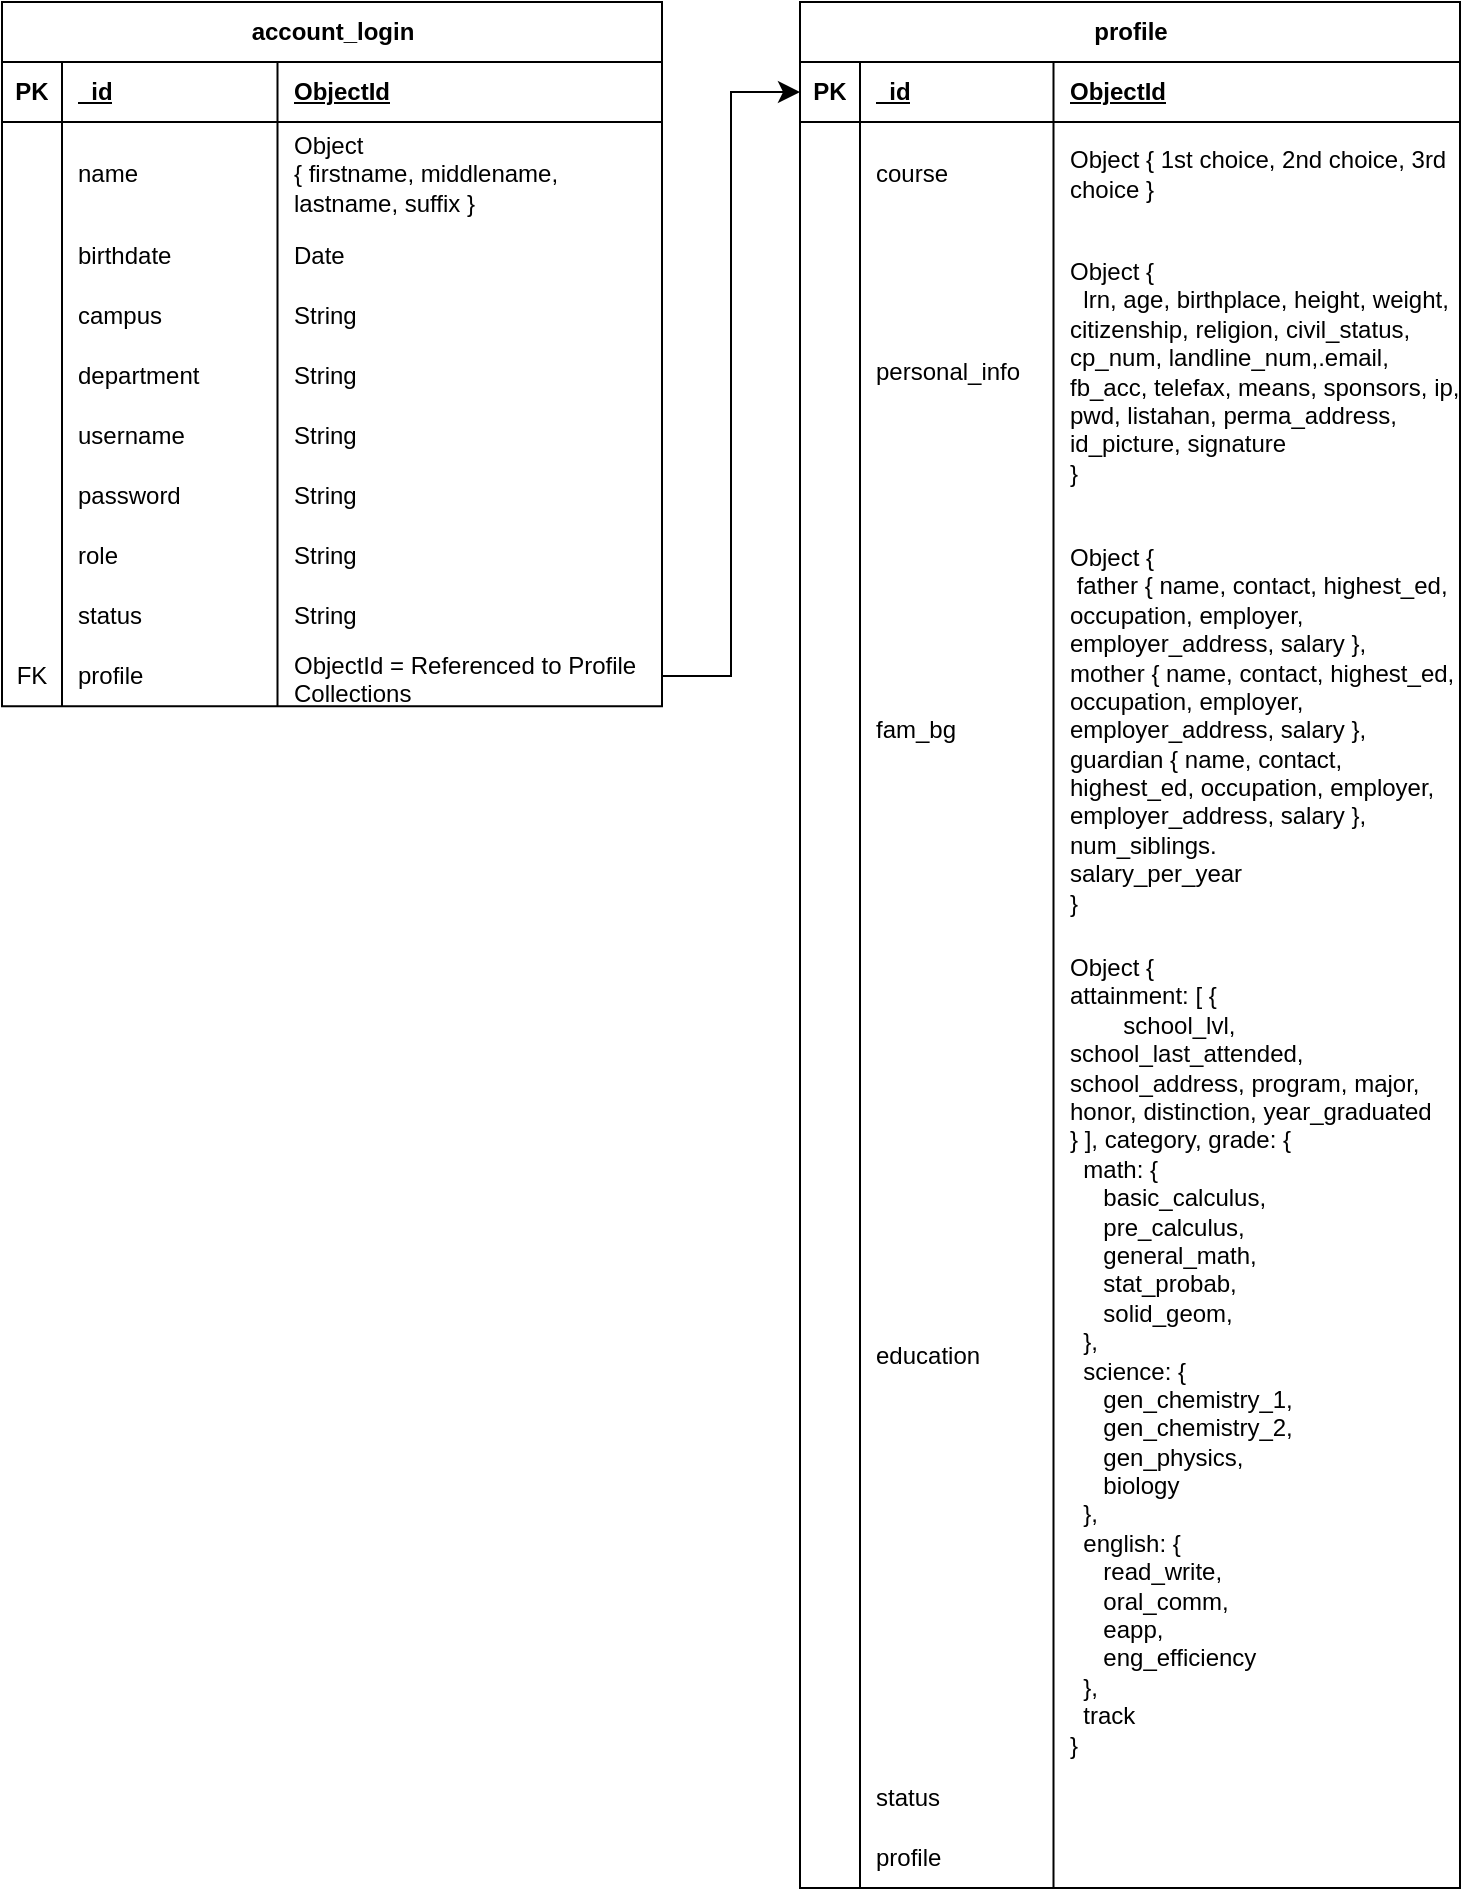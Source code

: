 <mxfile version="26.0.10">
  <diagram name="Page-1" id="4ugJvmt7bFNOuQGOyG3C">
    <mxGraphModel dx="880" dy="510" grid="0" gridSize="10" guides="1" tooltips="1" connect="1" arrows="1" fold="1" page="0" pageScale="1" pageWidth="850" pageHeight="1100" math="0" shadow="0">
      <root>
        <mxCell id="0" />
        <mxCell id="1" parent="0" />
        <mxCell id="D-i0xarBF_kTSEOnXS1Z-1" value="account_login" style="shape=table;startSize=30;container=1;collapsible=1;childLayout=tableLayout;fixedRows=1;rowLines=0;fontStyle=1;align=center;resizeLast=1;html=1;" vertex="1" parent="1">
          <mxGeometry x="74" y="249" width="330" height="352.083" as="geometry" />
        </mxCell>
        <mxCell id="D-i0xarBF_kTSEOnXS1Z-2" value="" style="shape=tableRow;horizontal=0;startSize=0;swimlaneHead=0;swimlaneBody=0;fillColor=none;collapsible=0;dropTarget=0;points=[[0,0.5],[1,0.5]];portConstraint=eastwest;top=0;left=0;right=0;bottom=1;" vertex="1" parent="D-i0xarBF_kTSEOnXS1Z-1">
          <mxGeometry y="30" width="330" height="30" as="geometry" />
        </mxCell>
        <mxCell id="D-i0xarBF_kTSEOnXS1Z-3" value="PK" style="shape=partialRectangle;connectable=0;fillColor=none;top=0;left=0;bottom=0;right=0;fontStyle=1;overflow=hidden;whiteSpace=wrap;html=1;" vertex="1" parent="D-i0xarBF_kTSEOnXS1Z-2">
          <mxGeometry width="30" height="30" as="geometry">
            <mxRectangle width="30" height="30" as="alternateBounds" />
          </mxGeometry>
        </mxCell>
        <mxCell id="D-i0xarBF_kTSEOnXS1Z-4" value="_id" style="shape=partialRectangle;connectable=0;fillColor=none;top=0;left=0;bottom=0;right=0;align=left;spacingLeft=6;fontStyle=5;overflow=hidden;whiteSpace=wrap;html=1;" vertex="1" parent="D-i0xarBF_kTSEOnXS1Z-2">
          <mxGeometry x="30" width="107.75" height="30" as="geometry">
            <mxRectangle width="107.75" height="30" as="alternateBounds" />
          </mxGeometry>
        </mxCell>
        <mxCell id="D-i0xarBF_kTSEOnXS1Z-17" value="ObjectId" style="shape=partialRectangle;connectable=0;fillColor=none;top=0;left=0;bottom=0;right=0;align=left;spacingLeft=6;fontStyle=5;overflow=hidden;whiteSpace=wrap;html=1;" vertex="1" parent="D-i0xarBF_kTSEOnXS1Z-2">
          <mxGeometry x="137.75" width="192.25" height="30" as="geometry">
            <mxRectangle width="192.25" height="30" as="alternateBounds" />
          </mxGeometry>
        </mxCell>
        <mxCell id="D-i0xarBF_kTSEOnXS1Z-5" value="" style="shape=tableRow;horizontal=0;startSize=0;swimlaneHead=0;swimlaneBody=0;fillColor=none;collapsible=0;dropTarget=0;points=[[0,0.5],[1,0.5]];portConstraint=eastwest;top=0;left=0;right=0;bottom=0;" vertex="1" parent="D-i0xarBF_kTSEOnXS1Z-1">
          <mxGeometry y="60" width="330" height="52" as="geometry" />
        </mxCell>
        <mxCell id="D-i0xarBF_kTSEOnXS1Z-6" value="" style="shape=partialRectangle;connectable=0;fillColor=none;top=0;left=0;bottom=0;right=0;editable=1;overflow=hidden;whiteSpace=wrap;html=1;" vertex="1" parent="D-i0xarBF_kTSEOnXS1Z-5">
          <mxGeometry width="30" height="52" as="geometry">
            <mxRectangle width="30" height="52" as="alternateBounds" />
          </mxGeometry>
        </mxCell>
        <mxCell id="D-i0xarBF_kTSEOnXS1Z-7" value="name" style="shape=partialRectangle;connectable=0;fillColor=none;top=0;left=0;bottom=0;right=0;align=left;spacingLeft=6;overflow=hidden;whiteSpace=wrap;html=1;" vertex="1" parent="D-i0xarBF_kTSEOnXS1Z-5">
          <mxGeometry x="30" width="107.75" height="52" as="geometry">
            <mxRectangle width="107.75" height="52" as="alternateBounds" />
          </mxGeometry>
        </mxCell>
        <mxCell id="D-i0xarBF_kTSEOnXS1Z-18" value="Object&lt;div&gt;{ firstname, middlename, lastname, suffix }&lt;/div&gt;" style="shape=partialRectangle;connectable=0;fillColor=none;top=0;left=0;bottom=0;right=0;align=left;spacingLeft=6;overflow=hidden;whiteSpace=wrap;html=1;" vertex="1" parent="D-i0xarBF_kTSEOnXS1Z-5">
          <mxGeometry x="137.75" width="192.25" height="52" as="geometry">
            <mxRectangle width="192.25" height="52" as="alternateBounds" />
          </mxGeometry>
        </mxCell>
        <mxCell id="D-i0xarBF_kTSEOnXS1Z-14" style="shape=tableRow;horizontal=0;startSize=0;swimlaneHead=0;swimlaneBody=0;fillColor=none;collapsible=0;dropTarget=0;points=[[0,0.5],[1,0.5]];portConstraint=eastwest;top=0;left=0;right=0;bottom=0;" vertex="1" parent="D-i0xarBF_kTSEOnXS1Z-1">
          <mxGeometry y="112" width="330" height="30" as="geometry" />
        </mxCell>
        <mxCell id="D-i0xarBF_kTSEOnXS1Z-15" style="shape=partialRectangle;connectable=0;fillColor=none;top=0;left=0;bottom=0;right=0;editable=1;overflow=hidden;whiteSpace=wrap;html=1;" vertex="1" parent="D-i0xarBF_kTSEOnXS1Z-14">
          <mxGeometry width="30" height="30" as="geometry">
            <mxRectangle width="30" height="30" as="alternateBounds" />
          </mxGeometry>
        </mxCell>
        <mxCell id="D-i0xarBF_kTSEOnXS1Z-16" value="birthdate" style="shape=partialRectangle;connectable=0;fillColor=none;top=0;left=0;bottom=0;right=0;align=left;spacingLeft=6;overflow=hidden;whiteSpace=wrap;html=1;" vertex="1" parent="D-i0xarBF_kTSEOnXS1Z-14">
          <mxGeometry x="30" width="107.75" height="30" as="geometry">
            <mxRectangle width="107.75" height="30" as="alternateBounds" />
          </mxGeometry>
        </mxCell>
        <mxCell id="D-i0xarBF_kTSEOnXS1Z-21" value="Date" style="shape=partialRectangle;connectable=0;fillColor=none;top=0;left=0;bottom=0;right=0;align=left;spacingLeft=6;overflow=hidden;whiteSpace=wrap;html=1;" vertex="1" parent="D-i0xarBF_kTSEOnXS1Z-14">
          <mxGeometry x="137.75" width="192.25" height="30" as="geometry">
            <mxRectangle width="192.25" height="30" as="alternateBounds" />
          </mxGeometry>
        </mxCell>
        <mxCell id="D-i0xarBF_kTSEOnXS1Z-22" style="shape=tableRow;horizontal=0;startSize=0;swimlaneHead=0;swimlaneBody=0;fillColor=none;collapsible=0;dropTarget=0;points=[[0,0.5],[1,0.5]];portConstraint=eastwest;top=0;left=0;right=0;bottom=0;" vertex="1" parent="D-i0xarBF_kTSEOnXS1Z-1">
          <mxGeometry y="142" width="330" height="30" as="geometry" />
        </mxCell>
        <mxCell id="D-i0xarBF_kTSEOnXS1Z-23" style="shape=partialRectangle;connectable=0;fillColor=none;top=0;left=0;bottom=0;right=0;editable=1;overflow=hidden;whiteSpace=wrap;html=1;" vertex="1" parent="D-i0xarBF_kTSEOnXS1Z-22">
          <mxGeometry width="30" height="30" as="geometry">
            <mxRectangle width="30" height="30" as="alternateBounds" />
          </mxGeometry>
        </mxCell>
        <mxCell id="D-i0xarBF_kTSEOnXS1Z-24" value="campus" style="shape=partialRectangle;connectable=0;fillColor=none;top=0;left=0;bottom=0;right=0;align=left;spacingLeft=6;overflow=hidden;whiteSpace=wrap;html=1;" vertex="1" parent="D-i0xarBF_kTSEOnXS1Z-22">
          <mxGeometry x="30" width="107.75" height="30" as="geometry">
            <mxRectangle width="107.75" height="30" as="alternateBounds" />
          </mxGeometry>
        </mxCell>
        <mxCell id="D-i0xarBF_kTSEOnXS1Z-25" value="String" style="shape=partialRectangle;connectable=0;fillColor=none;top=0;left=0;bottom=0;right=0;align=left;spacingLeft=6;overflow=hidden;whiteSpace=wrap;html=1;" vertex="1" parent="D-i0xarBF_kTSEOnXS1Z-22">
          <mxGeometry x="137.75" width="192.25" height="30" as="geometry">
            <mxRectangle width="192.25" height="30" as="alternateBounds" />
          </mxGeometry>
        </mxCell>
        <mxCell id="D-i0xarBF_kTSEOnXS1Z-26" style="shape=tableRow;horizontal=0;startSize=0;swimlaneHead=0;swimlaneBody=0;fillColor=none;collapsible=0;dropTarget=0;points=[[0,0.5],[1,0.5]];portConstraint=eastwest;top=0;left=0;right=0;bottom=0;" vertex="1" parent="D-i0xarBF_kTSEOnXS1Z-1">
          <mxGeometry y="172" width="330" height="30" as="geometry" />
        </mxCell>
        <mxCell id="D-i0xarBF_kTSEOnXS1Z-27" style="shape=partialRectangle;connectable=0;fillColor=none;top=0;left=0;bottom=0;right=0;editable=1;overflow=hidden;whiteSpace=wrap;html=1;" vertex="1" parent="D-i0xarBF_kTSEOnXS1Z-26">
          <mxGeometry width="30" height="30" as="geometry">
            <mxRectangle width="30" height="30" as="alternateBounds" />
          </mxGeometry>
        </mxCell>
        <mxCell id="D-i0xarBF_kTSEOnXS1Z-28" value="department" style="shape=partialRectangle;connectable=0;fillColor=none;top=0;left=0;bottom=0;right=0;align=left;spacingLeft=6;overflow=hidden;whiteSpace=wrap;html=1;" vertex="1" parent="D-i0xarBF_kTSEOnXS1Z-26">
          <mxGeometry x="30" width="107.75" height="30" as="geometry">
            <mxRectangle width="107.75" height="30" as="alternateBounds" />
          </mxGeometry>
        </mxCell>
        <mxCell id="D-i0xarBF_kTSEOnXS1Z-29" value="String" style="shape=partialRectangle;connectable=0;fillColor=none;top=0;left=0;bottom=0;right=0;align=left;spacingLeft=6;overflow=hidden;whiteSpace=wrap;html=1;" vertex="1" parent="D-i0xarBF_kTSEOnXS1Z-26">
          <mxGeometry x="137.75" width="192.25" height="30" as="geometry">
            <mxRectangle width="192.25" height="30" as="alternateBounds" />
          </mxGeometry>
        </mxCell>
        <mxCell id="D-i0xarBF_kTSEOnXS1Z-30" style="shape=tableRow;horizontal=0;startSize=0;swimlaneHead=0;swimlaneBody=0;fillColor=none;collapsible=0;dropTarget=0;points=[[0,0.5],[1,0.5]];portConstraint=eastwest;top=0;left=0;right=0;bottom=0;" vertex="1" parent="D-i0xarBF_kTSEOnXS1Z-1">
          <mxGeometry y="202" width="330" height="30" as="geometry" />
        </mxCell>
        <mxCell id="D-i0xarBF_kTSEOnXS1Z-31" style="shape=partialRectangle;connectable=0;fillColor=none;top=0;left=0;bottom=0;right=0;editable=1;overflow=hidden;whiteSpace=wrap;html=1;" vertex="1" parent="D-i0xarBF_kTSEOnXS1Z-30">
          <mxGeometry width="30" height="30" as="geometry">
            <mxRectangle width="30" height="30" as="alternateBounds" />
          </mxGeometry>
        </mxCell>
        <mxCell id="D-i0xarBF_kTSEOnXS1Z-32" value="username" style="shape=partialRectangle;connectable=0;fillColor=none;top=0;left=0;bottom=0;right=0;align=left;spacingLeft=6;overflow=hidden;whiteSpace=wrap;html=1;" vertex="1" parent="D-i0xarBF_kTSEOnXS1Z-30">
          <mxGeometry x="30" width="107.75" height="30" as="geometry">
            <mxRectangle width="107.75" height="30" as="alternateBounds" />
          </mxGeometry>
        </mxCell>
        <mxCell id="D-i0xarBF_kTSEOnXS1Z-33" value="String" style="shape=partialRectangle;connectable=0;fillColor=none;top=0;left=0;bottom=0;right=0;align=left;spacingLeft=6;overflow=hidden;whiteSpace=wrap;html=1;" vertex="1" parent="D-i0xarBF_kTSEOnXS1Z-30">
          <mxGeometry x="137.75" width="192.25" height="30" as="geometry">
            <mxRectangle width="192.25" height="30" as="alternateBounds" />
          </mxGeometry>
        </mxCell>
        <mxCell id="D-i0xarBF_kTSEOnXS1Z-34" style="shape=tableRow;horizontal=0;startSize=0;swimlaneHead=0;swimlaneBody=0;fillColor=none;collapsible=0;dropTarget=0;points=[[0,0.5],[1,0.5]];portConstraint=eastwest;top=0;left=0;right=0;bottom=0;" vertex="1" parent="D-i0xarBF_kTSEOnXS1Z-1">
          <mxGeometry y="232" width="330" height="30" as="geometry" />
        </mxCell>
        <mxCell id="D-i0xarBF_kTSEOnXS1Z-35" style="shape=partialRectangle;connectable=0;fillColor=none;top=0;left=0;bottom=0;right=0;editable=1;overflow=hidden;whiteSpace=wrap;html=1;" vertex="1" parent="D-i0xarBF_kTSEOnXS1Z-34">
          <mxGeometry width="30" height="30" as="geometry">
            <mxRectangle width="30" height="30" as="alternateBounds" />
          </mxGeometry>
        </mxCell>
        <mxCell id="D-i0xarBF_kTSEOnXS1Z-36" value="password" style="shape=partialRectangle;connectable=0;fillColor=none;top=0;left=0;bottom=0;right=0;align=left;spacingLeft=6;overflow=hidden;whiteSpace=wrap;html=1;" vertex="1" parent="D-i0xarBF_kTSEOnXS1Z-34">
          <mxGeometry x="30" width="107.75" height="30" as="geometry">
            <mxRectangle width="107.75" height="30" as="alternateBounds" />
          </mxGeometry>
        </mxCell>
        <mxCell id="D-i0xarBF_kTSEOnXS1Z-37" value="String" style="shape=partialRectangle;connectable=0;fillColor=none;top=0;left=0;bottom=0;right=0;align=left;spacingLeft=6;overflow=hidden;whiteSpace=wrap;html=1;" vertex="1" parent="D-i0xarBF_kTSEOnXS1Z-34">
          <mxGeometry x="137.75" width="192.25" height="30" as="geometry">
            <mxRectangle width="192.25" height="30" as="alternateBounds" />
          </mxGeometry>
        </mxCell>
        <mxCell id="D-i0xarBF_kTSEOnXS1Z-38" style="shape=tableRow;horizontal=0;startSize=0;swimlaneHead=0;swimlaneBody=0;fillColor=none;collapsible=0;dropTarget=0;points=[[0,0.5],[1,0.5]];portConstraint=eastwest;top=0;left=0;right=0;bottom=0;" vertex="1" parent="D-i0xarBF_kTSEOnXS1Z-1">
          <mxGeometry y="262" width="330" height="30" as="geometry" />
        </mxCell>
        <mxCell id="D-i0xarBF_kTSEOnXS1Z-39" style="shape=partialRectangle;connectable=0;fillColor=none;top=0;left=0;bottom=0;right=0;editable=1;overflow=hidden;whiteSpace=wrap;html=1;" vertex="1" parent="D-i0xarBF_kTSEOnXS1Z-38">
          <mxGeometry width="30" height="30" as="geometry">
            <mxRectangle width="30" height="30" as="alternateBounds" />
          </mxGeometry>
        </mxCell>
        <mxCell id="D-i0xarBF_kTSEOnXS1Z-40" value="role" style="shape=partialRectangle;connectable=0;fillColor=none;top=0;left=0;bottom=0;right=0;align=left;spacingLeft=6;overflow=hidden;whiteSpace=wrap;html=1;" vertex="1" parent="D-i0xarBF_kTSEOnXS1Z-38">
          <mxGeometry x="30" width="107.75" height="30" as="geometry">
            <mxRectangle width="107.75" height="30" as="alternateBounds" />
          </mxGeometry>
        </mxCell>
        <mxCell id="D-i0xarBF_kTSEOnXS1Z-41" value="String" style="shape=partialRectangle;connectable=0;fillColor=none;top=0;left=0;bottom=0;right=0;align=left;spacingLeft=6;overflow=hidden;whiteSpace=wrap;html=1;" vertex="1" parent="D-i0xarBF_kTSEOnXS1Z-38">
          <mxGeometry x="137.75" width="192.25" height="30" as="geometry">
            <mxRectangle width="192.25" height="30" as="alternateBounds" />
          </mxGeometry>
        </mxCell>
        <mxCell id="D-i0xarBF_kTSEOnXS1Z-42" style="shape=tableRow;horizontal=0;startSize=0;swimlaneHead=0;swimlaneBody=0;fillColor=none;collapsible=0;dropTarget=0;points=[[0,0.5],[1,0.5]];portConstraint=eastwest;top=0;left=0;right=0;bottom=0;" vertex="1" parent="D-i0xarBF_kTSEOnXS1Z-1">
          <mxGeometry y="292" width="330" height="30" as="geometry" />
        </mxCell>
        <mxCell id="D-i0xarBF_kTSEOnXS1Z-43" style="shape=partialRectangle;connectable=0;fillColor=none;top=0;left=0;bottom=0;right=0;editable=1;overflow=hidden;whiteSpace=wrap;html=1;" vertex="1" parent="D-i0xarBF_kTSEOnXS1Z-42">
          <mxGeometry width="30" height="30" as="geometry">
            <mxRectangle width="30" height="30" as="alternateBounds" />
          </mxGeometry>
        </mxCell>
        <mxCell id="D-i0xarBF_kTSEOnXS1Z-44" value="status" style="shape=partialRectangle;connectable=0;fillColor=none;top=0;left=0;bottom=0;right=0;align=left;spacingLeft=6;overflow=hidden;whiteSpace=wrap;html=1;" vertex="1" parent="D-i0xarBF_kTSEOnXS1Z-42">
          <mxGeometry x="30" width="107.75" height="30" as="geometry">
            <mxRectangle width="107.75" height="30" as="alternateBounds" />
          </mxGeometry>
        </mxCell>
        <mxCell id="D-i0xarBF_kTSEOnXS1Z-45" value="String" style="shape=partialRectangle;connectable=0;fillColor=none;top=0;left=0;bottom=0;right=0;align=left;spacingLeft=6;overflow=hidden;whiteSpace=wrap;html=1;" vertex="1" parent="D-i0xarBF_kTSEOnXS1Z-42">
          <mxGeometry x="137.75" width="192.25" height="30" as="geometry">
            <mxRectangle width="192.25" height="30" as="alternateBounds" />
          </mxGeometry>
        </mxCell>
        <mxCell id="D-i0xarBF_kTSEOnXS1Z-46" style="shape=tableRow;horizontal=0;startSize=0;swimlaneHead=0;swimlaneBody=0;fillColor=none;collapsible=0;dropTarget=0;points=[[0,0.5],[1,0.5]];portConstraint=eastwest;top=0;left=0;right=0;bottom=0;" vertex="1" parent="D-i0xarBF_kTSEOnXS1Z-1">
          <mxGeometry y="322" width="330" height="30" as="geometry" />
        </mxCell>
        <mxCell id="D-i0xarBF_kTSEOnXS1Z-47" value="FK" style="shape=partialRectangle;connectable=0;fillColor=none;top=0;left=0;bottom=0;right=0;editable=1;overflow=hidden;whiteSpace=wrap;html=1;" vertex="1" parent="D-i0xarBF_kTSEOnXS1Z-46">
          <mxGeometry width="30" height="30" as="geometry">
            <mxRectangle width="30" height="30" as="alternateBounds" />
          </mxGeometry>
        </mxCell>
        <mxCell id="D-i0xarBF_kTSEOnXS1Z-48" value="profile" style="shape=partialRectangle;connectable=0;fillColor=none;top=0;left=0;bottom=0;right=0;align=left;spacingLeft=6;overflow=hidden;whiteSpace=wrap;html=1;" vertex="1" parent="D-i0xarBF_kTSEOnXS1Z-46">
          <mxGeometry x="30" width="107.75" height="30" as="geometry">
            <mxRectangle width="107.75" height="30" as="alternateBounds" />
          </mxGeometry>
        </mxCell>
        <mxCell id="D-i0xarBF_kTSEOnXS1Z-49" value="ObjectId = Referenced to Profile Collections" style="shape=partialRectangle;connectable=0;fillColor=none;top=0;left=0;bottom=0;right=0;align=left;spacingLeft=6;overflow=hidden;whiteSpace=wrap;html=1;" vertex="1" parent="D-i0xarBF_kTSEOnXS1Z-46">
          <mxGeometry x="137.75" width="192.25" height="30" as="geometry">
            <mxRectangle width="192.25" height="30" as="alternateBounds" />
          </mxGeometry>
        </mxCell>
        <mxCell id="D-i0xarBF_kTSEOnXS1Z-50" value="profile" style="shape=table;startSize=30;container=1;collapsible=1;childLayout=tableLayout;fixedRows=1;rowLines=0;fontStyle=1;align=center;resizeLast=1;html=1;" vertex="1" parent="1">
          <mxGeometry x="473" y="249" width="330" height="943" as="geometry" />
        </mxCell>
        <mxCell id="D-i0xarBF_kTSEOnXS1Z-51" value="" style="shape=tableRow;horizontal=0;startSize=0;swimlaneHead=0;swimlaneBody=0;fillColor=none;collapsible=0;dropTarget=0;points=[[0,0.5],[1,0.5]];portConstraint=eastwest;top=0;left=0;right=0;bottom=1;" vertex="1" parent="D-i0xarBF_kTSEOnXS1Z-50">
          <mxGeometry y="30" width="330" height="30" as="geometry" />
        </mxCell>
        <mxCell id="D-i0xarBF_kTSEOnXS1Z-52" value="PK" style="shape=partialRectangle;connectable=0;fillColor=none;top=0;left=0;bottom=0;right=0;fontStyle=1;overflow=hidden;whiteSpace=wrap;html=1;" vertex="1" parent="D-i0xarBF_kTSEOnXS1Z-51">
          <mxGeometry width="30" height="30" as="geometry">
            <mxRectangle width="30" height="30" as="alternateBounds" />
          </mxGeometry>
        </mxCell>
        <mxCell id="D-i0xarBF_kTSEOnXS1Z-53" value="_id" style="shape=partialRectangle;connectable=0;fillColor=none;top=0;left=0;bottom=0;right=0;align=left;spacingLeft=6;fontStyle=5;overflow=hidden;whiteSpace=wrap;html=1;" vertex="1" parent="D-i0xarBF_kTSEOnXS1Z-51">
          <mxGeometry x="30" width="96.75" height="30" as="geometry">
            <mxRectangle width="96.75" height="30" as="alternateBounds" />
          </mxGeometry>
        </mxCell>
        <mxCell id="D-i0xarBF_kTSEOnXS1Z-54" value="ObjectId" style="shape=partialRectangle;connectable=0;fillColor=none;top=0;left=0;bottom=0;right=0;align=left;spacingLeft=6;fontStyle=5;overflow=hidden;whiteSpace=wrap;html=1;" vertex="1" parent="D-i0xarBF_kTSEOnXS1Z-51">
          <mxGeometry x="126.75" width="203.25" height="30" as="geometry">
            <mxRectangle width="203.25" height="30" as="alternateBounds" />
          </mxGeometry>
        </mxCell>
        <mxCell id="D-i0xarBF_kTSEOnXS1Z-55" value="" style="shape=tableRow;horizontal=0;startSize=0;swimlaneHead=0;swimlaneBody=0;fillColor=none;collapsible=0;dropTarget=0;points=[[0,0.5],[1,0.5]];portConstraint=eastwest;top=0;left=0;right=0;bottom=0;" vertex="1" parent="D-i0xarBF_kTSEOnXS1Z-50">
          <mxGeometry y="60" width="330" height="52" as="geometry" />
        </mxCell>
        <mxCell id="D-i0xarBF_kTSEOnXS1Z-56" value="" style="shape=partialRectangle;connectable=0;fillColor=none;top=0;left=0;bottom=0;right=0;editable=1;overflow=hidden;whiteSpace=wrap;html=1;" vertex="1" parent="D-i0xarBF_kTSEOnXS1Z-55">
          <mxGeometry width="30" height="52" as="geometry">
            <mxRectangle width="30" height="52" as="alternateBounds" />
          </mxGeometry>
        </mxCell>
        <mxCell id="D-i0xarBF_kTSEOnXS1Z-57" value="course" style="shape=partialRectangle;connectable=0;fillColor=none;top=0;left=0;bottom=0;right=0;align=left;spacingLeft=6;overflow=hidden;whiteSpace=wrap;html=1;" vertex="1" parent="D-i0xarBF_kTSEOnXS1Z-55">
          <mxGeometry x="30" width="96.75" height="52" as="geometry">
            <mxRectangle width="96.75" height="52" as="alternateBounds" />
          </mxGeometry>
        </mxCell>
        <mxCell id="D-i0xarBF_kTSEOnXS1Z-58" value="Object { 1st choice, 2nd choice, 3rd choice }" style="shape=partialRectangle;connectable=0;fillColor=none;top=0;left=0;bottom=0;right=0;align=left;spacingLeft=6;overflow=hidden;whiteSpace=wrap;html=1;" vertex="1" parent="D-i0xarBF_kTSEOnXS1Z-55">
          <mxGeometry x="126.75" width="203.25" height="52" as="geometry">
            <mxRectangle width="203.25" height="52" as="alternateBounds" />
          </mxGeometry>
        </mxCell>
        <mxCell id="D-i0xarBF_kTSEOnXS1Z-59" style="shape=tableRow;horizontal=0;startSize=0;swimlaneHead=0;swimlaneBody=0;fillColor=none;collapsible=0;dropTarget=0;points=[[0,0.5],[1,0.5]];portConstraint=eastwest;top=0;left=0;right=0;bottom=0;" vertex="1" parent="D-i0xarBF_kTSEOnXS1Z-50">
          <mxGeometry y="112" width="330" height="145" as="geometry" />
        </mxCell>
        <mxCell id="D-i0xarBF_kTSEOnXS1Z-60" style="shape=partialRectangle;connectable=0;fillColor=none;top=0;left=0;bottom=0;right=0;editable=1;overflow=hidden;whiteSpace=wrap;html=1;" vertex="1" parent="D-i0xarBF_kTSEOnXS1Z-59">
          <mxGeometry width="30" height="145" as="geometry">
            <mxRectangle width="30" height="145" as="alternateBounds" />
          </mxGeometry>
        </mxCell>
        <mxCell id="D-i0xarBF_kTSEOnXS1Z-61" value="personal_info" style="shape=partialRectangle;connectable=0;fillColor=none;top=0;left=0;bottom=0;right=0;align=left;spacingLeft=6;overflow=hidden;whiteSpace=wrap;html=1;" vertex="1" parent="D-i0xarBF_kTSEOnXS1Z-59">
          <mxGeometry x="30" width="96.75" height="145" as="geometry">
            <mxRectangle width="96.75" height="145" as="alternateBounds" />
          </mxGeometry>
        </mxCell>
        <mxCell id="D-i0xarBF_kTSEOnXS1Z-62" value="Object {&lt;div&gt;&amp;nbsp; lrn, age, birthplace, height, weight, citizenship, religion, civil_status, cp_num, landline_num,.email, fb_acc, telefax, means, sponsors, ip, pwd, listahan, perma_address, id_picture, signature&lt;/div&gt;&lt;div&gt;}&lt;/div&gt;" style="shape=partialRectangle;connectable=0;fillColor=none;top=0;left=0;bottom=0;right=0;align=left;spacingLeft=6;overflow=hidden;whiteSpace=wrap;html=1;" vertex="1" parent="D-i0xarBF_kTSEOnXS1Z-59">
          <mxGeometry x="126.75" width="203.25" height="145" as="geometry">
            <mxRectangle width="203.25" height="145" as="alternateBounds" />
          </mxGeometry>
        </mxCell>
        <mxCell id="D-i0xarBF_kTSEOnXS1Z-63" style="shape=tableRow;horizontal=0;startSize=0;swimlaneHead=0;swimlaneBody=0;fillColor=none;collapsible=0;dropTarget=0;points=[[0,0.5],[1,0.5]];portConstraint=eastwest;top=0;left=0;right=0;bottom=0;" vertex="1" parent="D-i0xarBF_kTSEOnXS1Z-50">
          <mxGeometry y="257" width="330" height="214" as="geometry" />
        </mxCell>
        <mxCell id="D-i0xarBF_kTSEOnXS1Z-64" style="shape=partialRectangle;connectable=0;fillColor=none;top=0;left=0;bottom=0;right=0;editable=1;overflow=hidden;whiteSpace=wrap;html=1;" vertex="1" parent="D-i0xarBF_kTSEOnXS1Z-63">
          <mxGeometry width="30" height="214" as="geometry">
            <mxRectangle width="30" height="214" as="alternateBounds" />
          </mxGeometry>
        </mxCell>
        <mxCell id="D-i0xarBF_kTSEOnXS1Z-65" value="fam_bg" style="shape=partialRectangle;connectable=0;fillColor=none;top=0;left=0;bottom=0;right=0;align=left;spacingLeft=6;overflow=hidden;whiteSpace=wrap;html=1;" vertex="1" parent="D-i0xarBF_kTSEOnXS1Z-63">
          <mxGeometry x="30" width="96.75" height="214" as="geometry">
            <mxRectangle width="96.75" height="214" as="alternateBounds" />
          </mxGeometry>
        </mxCell>
        <mxCell id="D-i0xarBF_kTSEOnXS1Z-66" value="Object {&lt;div&gt;&amp;nbsp;father { name, contact, highest_ed, occupation, employer, employer_address, salary },&lt;/div&gt;&lt;div&gt;mother&amp;nbsp;&lt;span style=&quot;background-color: transparent; color: light-dark(rgb(0, 0, 0), rgb(255, 255, 255));&quot;&gt;{ name, contact, highest_ed, occupation, employer, employer_address, salary },&lt;/span&gt;&lt;/div&gt;&lt;div&gt;&lt;span style=&quot;background-color: transparent; color: light-dark(rgb(0, 0, 0), rgb(255, 255, 255));&quot;&gt;guardian&amp;nbsp;&lt;/span&gt;&lt;span style=&quot;background-color: transparent; color: light-dark(rgb(0, 0, 0), rgb(255, 255, 255));&quot;&gt;{ name, contact, highest_ed, occupation, employer, employer_address, salary },&lt;/span&gt;&lt;/div&gt;&lt;div&gt;num_siblings.&lt;/div&gt;&lt;div&gt;salary_per_year&lt;/div&gt;&lt;div&gt;}&lt;/div&gt;" style="shape=partialRectangle;connectable=0;fillColor=none;top=0;left=0;bottom=0;right=0;align=left;spacingLeft=6;overflow=hidden;whiteSpace=wrap;html=1;" vertex="1" parent="D-i0xarBF_kTSEOnXS1Z-63">
          <mxGeometry x="126.75" width="203.25" height="214" as="geometry">
            <mxRectangle width="203.25" height="214" as="alternateBounds" />
          </mxGeometry>
        </mxCell>
        <mxCell id="D-i0xarBF_kTSEOnXS1Z-67" style="shape=tableRow;horizontal=0;startSize=0;swimlaneHead=0;swimlaneBody=0;fillColor=none;collapsible=0;dropTarget=0;points=[[0,0.5],[1,0.5]];portConstraint=eastwest;top=0;left=0;right=0;bottom=0;" vertex="1" parent="D-i0xarBF_kTSEOnXS1Z-50">
          <mxGeometry y="471" width="330" height="412" as="geometry" />
        </mxCell>
        <mxCell id="D-i0xarBF_kTSEOnXS1Z-68" style="shape=partialRectangle;connectable=0;fillColor=none;top=0;left=0;bottom=0;right=0;editable=1;overflow=hidden;whiteSpace=wrap;html=1;" vertex="1" parent="D-i0xarBF_kTSEOnXS1Z-67">
          <mxGeometry width="30" height="412" as="geometry">
            <mxRectangle width="30" height="412" as="alternateBounds" />
          </mxGeometry>
        </mxCell>
        <mxCell id="D-i0xarBF_kTSEOnXS1Z-69" value="education" style="shape=partialRectangle;connectable=0;fillColor=none;top=0;left=0;bottom=0;right=0;align=left;spacingLeft=6;overflow=hidden;whiteSpace=wrap;html=1;" vertex="1" parent="D-i0xarBF_kTSEOnXS1Z-67">
          <mxGeometry x="30" width="96.75" height="412" as="geometry">
            <mxRectangle width="96.75" height="412" as="alternateBounds" />
          </mxGeometry>
        </mxCell>
        <mxCell id="D-i0xarBF_kTSEOnXS1Z-70" value="Object {&lt;div&gt;attainment: [ {&amp;nbsp;&lt;/div&gt;&lt;div&gt;&lt;span style=&quot;white-space: pre;&quot;&gt;&#x9;&lt;/span&gt;school_lvl, school_last_attended, school_address, program, major, honor, distinction, year_graduated&lt;br&gt;&lt;/div&gt;&lt;div&gt;} ], category, grade: {&lt;/div&gt;&lt;div&gt;&amp;nbsp; math: {&lt;/div&gt;&lt;div&gt;&amp;nbsp; &amp;nbsp; &amp;nbsp;basic_calculus,&lt;/div&gt;&lt;div&gt;&amp;nbsp; &amp;nbsp; &amp;nbsp;pre_calculus,&lt;br&gt;&amp;nbsp; &amp;nbsp; &amp;nbsp;general_math,&lt;/div&gt;&lt;div&gt;&amp;nbsp; &amp;nbsp; &amp;nbsp;stat_probab,&lt;/div&gt;&lt;div&gt;&amp;nbsp; &amp;nbsp; &amp;nbsp;solid_geom,&lt;/div&gt;&lt;div&gt;&amp;nbsp; },&lt;/div&gt;&lt;div&gt;&amp;nbsp; science: {&lt;/div&gt;&lt;div&gt;&amp;nbsp; &amp;nbsp; &amp;nbsp;gen_chemistry_1,&lt;/div&gt;&lt;div&gt;&amp;nbsp; &amp;nbsp; &amp;nbsp;gen_chemistry_2,&lt;/div&gt;&lt;div&gt;&amp;nbsp; &amp;nbsp; &amp;nbsp;gen_physics,&lt;/div&gt;&lt;div&gt;&amp;nbsp; &amp;nbsp; &amp;nbsp;biology&lt;/div&gt;&lt;div&gt;&amp;nbsp; },&lt;/div&gt;&lt;div&gt;&amp;nbsp; english: {&lt;/div&gt;&lt;div&gt;&amp;nbsp; &amp;nbsp; &amp;nbsp;read_write,&lt;/div&gt;&lt;div&gt;&amp;nbsp; &amp;nbsp; &amp;nbsp;oral_comm,&lt;/div&gt;&lt;div&gt;&amp;nbsp; &amp;nbsp; &amp;nbsp;eapp,&lt;/div&gt;&lt;div&gt;&amp;nbsp; &amp;nbsp; &amp;nbsp;eng_efficiency&lt;/div&gt;&lt;div&gt;&amp;nbsp; },&amp;nbsp;&lt;/div&gt;&lt;div&gt;&amp;nbsp; track&lt;/div&gt;&lt;div&gt;}&lt;/div&gt;" style="shape=partialRectangle;connectable=0;fillColor=none;top=0;left=0;bottom=0;right=0;align=left;spacingLeft=6;overflow=hidden;whiteSpace=wrap;html=1;" vertex="1" parent="D-i0xarBF_kTSEOnXS1Z-67">
          <mxGeometry x="126.75" width="203.25" height="412" as="geometry">
            <mxRectangle width="203.25" height="412" as="alternateBounds" />
          </mxGeometry>
        </mxCell>
        <mxCell id="D-i0xarBF_kTSEOnXS1Z-83" style="shape=tableRow;horizontal=0;startSize=0;swimlaneHead=0;swimlaneBody=0;fillColor=none;collapsible=0;dropTarget=0;points=[[0,0.5],[1,0.5]];portConstraint=eastwest;top=0;left=0;right=0;bottom=0;" vertex="1" parent="D-i0xarBF_kTSEOnXS1Z-50">
          <mxGeometry y="883" width="330" height="30" as="geometry" />
        </mxCell>
        <mxCell id="D-i0xarBF_kTSEOnXS1Z-84" style="shape=partialRectangle;connectable=0;fillColor=none;top=0;left=0;bottom=0;right=0;editable=1;overflow=hidden;whiteSpace=wrap;html=1;" vertex="1" parent="D-i0xarBF_kTSEOnXS1Z-83">
          <mxGeometry width="30" height="30" as="geometry">
            <mxRectangle width="30" height="30" as="alternateBounds" />
          </mxGeometry>
        </mxCell>
        <mxCell id="D-i0xarBF_kTSEOnXS1Z-85" value="status" style="shape=partialRectangle;connectable=0;fillColor=none;top=0;left=0;bottom=0;right=0;align=left;spacingLeft=6;overflow=hidden;whiteSpace=wrap;html=1;" vertex="1" parent="D-i0xarBF_kTSEOnXS1Z-83">
          <mxGeometry x="30" width="96.75" height="30" as="geometry">
            <mxRectangle width="96.75" height="30" as="alternateBounds" />
          </mxGeometry>
        </mxCell>
        <mxCell id="D-i0xarBF_kTSEOnXS1Z-86" style="shape=partialRectangle;connectable=0;fillColor=none;top=0;left=0;bottom=0;right=0;align=left;spacingLeft=6;overflow=hidden;whiteSpace=wrap;html=1;" vertex="1" parent="D-i0xarBF_kTSEOnXS1Z-83">
          <mxGeometry x="126.75" width="203.25" height="30" as="geometry">
            <mxRectangle width="203.25" height="30" as="alternateBounds" />
          </mxGeometry>
        </mxCell>
        <mxCell id="D-i0xarBF_kTSEOnXS1Z-87" style="shape=tableRow;horizontal=0;startSize=0;swimlaneHead=0;swimlaneBody=0;fillColor=none;collapsible=0;dropTarget=0;points=[[0,0.5],[1,0.5]];portConstraint=eastwest;top=0;left=0;right=0;bottom=0;" vertex="1" parent="D-i0xarBF_kTSEOnXS1Z-50">
          <mxGeometry y="913" width="330" height="30" as="geometry" />
        </mxCell>
        <mxCell id="D-i0xarBF_kTSEOnXS1Z-88" style="shape=partialRectangle;connectable=0;fillColor=none;top=0;left=0;bottom=0;right=0;editable=1;overflow=hidden;whiteSpace=wrap;html=1;" vertex="1" parent="D-i0xarBF_kTSEOnXS1Z-87">
          <mxGeometry width="30" height="30" as="geometry">
            <mxRectangle width="30" height="30" as="alternateBounds" />
          </mxGeometry>
        </mxCell>
        <mxCell id="D-i0xarBF_kTSEOnXS1Z-89" value="profile" style="shape=partialRectangle;connectable=0;fillColor=none;top=0;left=0;bottom=0;right=0;align=left;spacingLeft=6;overflow=hidden;whiteSpace=wrap;html=1;" vertex="1" parent="D-i0xarBF_kTSEOnXS1Z-87">
          <mxGeometry x="30" width="96.75" height="30" as="geometry">
            <mxRectangle width="96.75" height="30" as="alternateBounds" />
          </mxGeometry>
        </mxCell>
        <mxCell id="D-i0xarBF_kTSEOnXS1Z-90" style="shape=partialRectangle;connectable=0;fillColor=none;top=0;left=0;bottom=0;right=0;align=left;spacingLeft=6;overflow=hidden;whiteSpace=wrap;html=1;" vertex="1" parent="D-i0xarBF_kTSEOnXS1Z-87">
          <mxGeometry x="126.75" width="203.25" height="30" as="geometry">
            <mxRectangle width="203.25" height="30" as="alternateBounds" />
          </mxGeometry>
        </mxCell>
        <mxCell id="D-i0xarBF_kTSEOnXS1Z-91" style="edgeStyle=orthogonalEdgeStyle;rounded=0;orthogonalLoop=1;jettySize=auto;html=1;exitX=1;exitY=0.5;exitDx=0;exitDy=0;entryX=0;entryY=0.5;entryDx=0;entryDy=0;fontSize=12;startSize=8;endSize=8;" edge="1" parent="1" source="D-i0xarBF_kTSEOnXS1Z-46" target="D-i0xarBF_kTSEOnXS1Z-51">
          <mxGeometry relative="1" as="geometry" />
        </mxCell>
      </root>
    </mxGraphModel>
  </diagram>
</mxfile>
